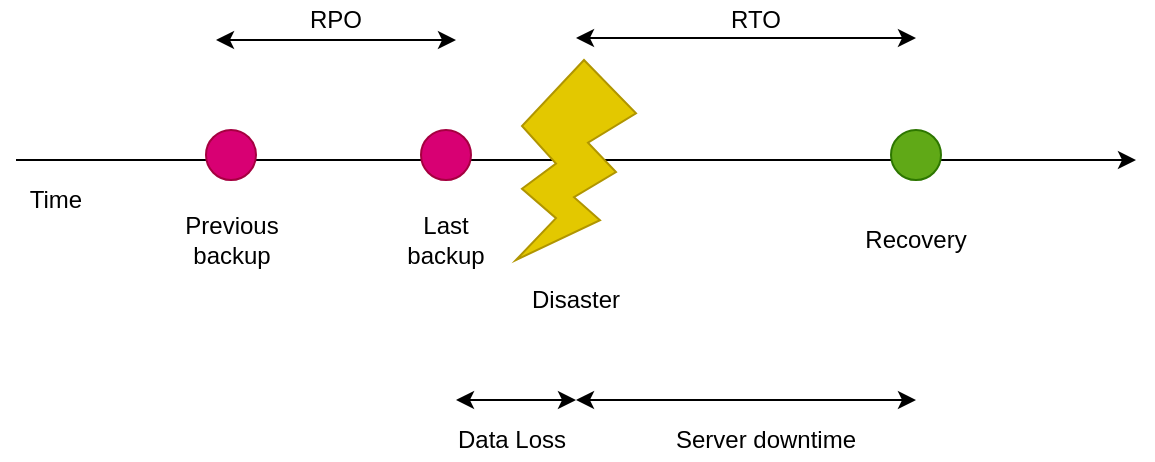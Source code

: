 <mxfile version="13.0.1" type="device"><diagram id="a34setYWPZ2kd-n_nAsc" name="Page-1"><mxGraphModel dx="1422" dy="775" grid="1" gridSize="10" guides="1" tooltips="1" connect="1" arrows="1" fold="1" page="1" pageScale="1" pageWidth="850" pageHeight="1100" math="0" shadow="0"><root><mxCell id="0"/><mxCell id="1" parent="0"/><mxCell id="ItLCVEhO_wgKswc60uZv-6" value="" style="endArrow=classic;html=1;" parent="1" edge="1"><mxGeometry width="50" height="50" relative="1" as="geometry"><mxPoint x="160" y="280" as="sourcePoint"/><mxPoint x="720" y="280" as="targetPoint"/></mxGeometry></mxCell><mxCell id="ItLCVEhO_wgKswc60uZv-2" value="" style="verticalLabelPosition=bottom;verticalAlign=top;html=1;shape=mxgraph.basic.flash;fillColor=#e3c800;strokeColor=#B09500;fontColor=#ffffff;" parent="1" vertex="1"><mxGeometry x="410" y="230" width="60" height="100" as="geometry"/></mxCell><mxCell id="ItLCVEhO_wgKswc60uZv-9" value="Last backup" style="text;html=1;strokeColor=none;fillColor=none;align=center;verticalAlign=middle;whiteSpace=wrap;rounded=0;" parent="1" vertex="1"><mxGeometry x="355" y="310" width="40" height="20" as="geometry"/></mxCell><mxCell id="ItLCVEhO_wgKswc60uZv-10" value="Recovery" style="text;html=1;strokeColor=none;fillColor=none;align=center;verticalAlign=middle;whiteSpace=wrap;rounded=0;" parent="1" vertex="1"><mxGeometry x="590" y="310" width="40" height="20" as="geometry"/></mxCell><mxCell id="ItLCVEhO_wgKswc60uZv-12" value="Disaster" style="text;html=1;strokeColor=none;fillColor=none;align=center;verticalAlign=middle;whiteSpace=wrap;rounded=0;" parent="1" vertex="1"><mxGeometry x="420" y="340" width="40" height="20" as="geometry"/></mxCell><mxCell id="ItLCVEhO_wgKswc60uZv-13" value="" style="endArrow=classic;startArrow=classic;html=1;" parent="1" edge="1"><mxGeometry width="50" height="50" relative="1" as="geometry"><mxPoint x="380" y="400" as="sourcePoint"/><mxPoint x="440" y="400" as="targetPoint"/></mxGeometry></mxCell><mxCell id="ItLCVEhO_wgKswc60uZv-14" value="Data Loss" style="text;html=1;strokeColor=none;fillColor=none;align=center;verticalAlign=middle;whiteSpace=wrap;rounded=0;" parent="1" vertex="1"><mxGeometry x="362.5" y="410" width="90" height="20" as="geometry"/></mxCell><mxCell id="ItLCVEhO_wgKswc60uZv-15" value="" style="endArrow=classic;startArrow=classic;html=1;" parent="1" edge="1"><mxGeometry width="50" height="50" relative="1" as="geometry"><mxPoint x="440" y="400" as="sourcePoint"/><mxPoint x="610" y="400" as="targetPoint"/></mxGeometry></mxCell><mxCell id="ItLCVEhO_wgKswc60uZv-16" value="Server downtime" style="text;html=1;strokeColor=none;fillColor=none;align=center;verticalAlign=middle;whiteSpace=wrap;rounded=0;" parent="1" vertex="1"><mxGeometry x="480" y="410" width="110" height="20" as="geometry"/></mxCell><mxCell id="ItLCVEhO_wgKswc60uZv-17" value="Time" style="text;html=1;strokeColor=none;fillColor=none;align=center;verticalAlign=middle;whiteSpace=wrap;rounded=0;" parent="1" vertex="1"><mxGeometry x="160" y="290" width="40" height="20" as="geometry"/></mxCell><mxCell id="ItLCVEhO_wgKswc60uZv-19" value="" style="ellipse;whiteSpace=wrap;html=1;fillColor=#60a917;strokeColor=#2D7600;fontColor=#ffffff;" parent="1" vertex="1"><mxGeometry x="597.5" y="265" width="25" height="25" as="geometry"/></mxCell><mxCell id="A5PQDqZoAiCo7_c3GQ3_-2" value="" style="ellipse;whiteSpace=wrap;html=1;fillColor=#d80073;strokeColor=#A50040;fontColor=#ffffff;" vertex="1" parent="1"><mxGeometry x="255" y="265" width="25" height="25" as="geometry"/></mxCell><mxCell id="A5PQDqZoAiCo7_c3GQ3_-3" value="Previous backup" style="text;html=1;strokeColor=none;fillColor=none;align=center;verticalAlign=middle;whiteSpace=wrap;rounded=0;" vertex="1" parent="1"><mxGeometry x="247.5" y="310" width="40" height="20" as="geometry"/></mxCell><mxCell id="A5PQDqZoAiCo7_c3GQ3_-4" value="" style="endArrow=classic;startArrow=classic;html=1;" edge="1" parent="1"><mxGeometry width="50" height="50" relative="1" as="geometry"><mxPoint x="260" y="220" as="sourcePoint"/><mxPoint x="380" y="220" as="targetPoint"/></mxGeometry></mxCell><mxCell id="A5PQDqZoAiCo7_c3GQ3_-5" value="RPO" style="text;html=1;strokeColor=none;fillColor=none;align=center;verticalAlign=middle;whiteSpace=wrap;rounded=0;" vertex="1" parent="1"><mxGeometry x="300" y="200" width="40" height="20" as="geometry"/></mxCell><mxCell id="ItLCVEhO_wgKswc60uZv-3" value="" style="ellipse;whiteSpace=wrap;html=1;fillColor=#d80073;strokeColor=#A50040;fontColor=#ffffff;" parent="1" vertex="1"><mxGeometry x="362.5" y="265" width="25" height="25" as="geometry"/></mxCell><mxCell id="A5PQDqZoAiCo7_c3GQ3_-12" value="" style="endArrow=classic;startArrow=classic;html=1;" edge="1" parent="1"><mxGeometry width="50" height="50" relative="1" as="geometry"><mxPoint x="440" y="219" as="sourcePoint"/><mxPoint x="610" y="219" as="targetPoint"/></mxGeometry></mxCell><mxCell id="A5PQDqZoAiCo7_c3GQ3_-13" value="RTO" style="text;html=1;strokeColor=none;fillColor=none;align=center;verticalAlign=middle;whiteSpace=wrap;rounded=0;" vertex="1" parent="1"><mxGeometry x="510" y="200" width="40" height="20" as="geometry"/></mxCell></root></mxGraphModel></diagram></mxfile>